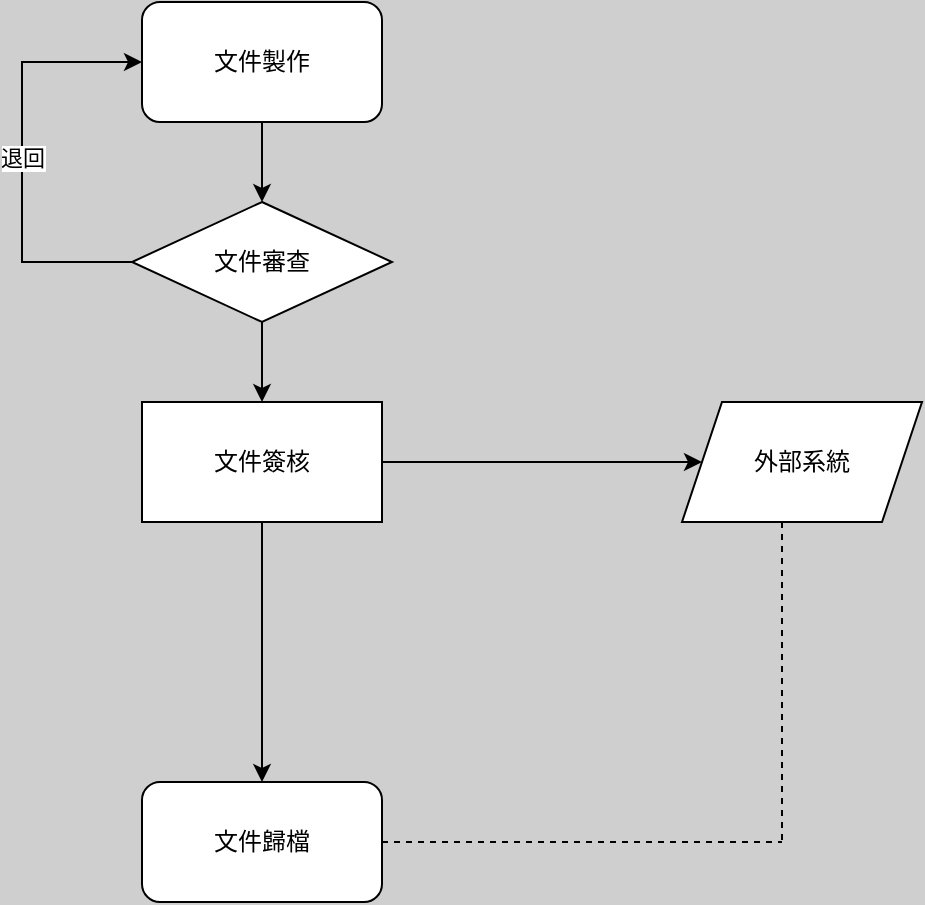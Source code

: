 <mxfile version="16.4.5" type="github" pages="2">
  <diagram id="T_dWSYMrY1WBdNnJtzPM" name="Page-1">
    <mxGraphModel dx="1354" dy="726" grid="1" gridSize="10" guides="1" tooltips="1" connect="1" arrows="1" fold="1" page="1" pageScale="1" pageWidth="850" pageHeight="1100" background="#40404040" math="0" shadow="0">
      <root>
        <mxCell id="0" />
        <mxCell id="1" parent="0" />
        <mxCell id="cQ50xHxzlghZhwnke7jB-21" value="" style="edgeStyle=orthogonalEdgeStyle;rounded=0;orthogonalLoop=1;jettySize=auto;html=1;" edge="1" parent="1" source="cQ50xHxzlghZhwnke7jB-1" target="cQ50xHxzlghZhwnke7jB-18">
          <mxGeometry relative="1" as="geometry" />
        </mxCell>
        <mxCell id="cQ50xHxzlghZhwnke7jB-1" value="文件製作" style="rounded=1;whiteSpace=wrap;html=1;fontFamily=Helvetica;fontSize=12;fontColor=rgb(0, 0, 0);align=center;strokeColor=rgb(0, 0, 0);fillColor=rgb(255, 255, 255);" vertex="1" parent="1">
          <mxGeometry x="210" y="150" width="120" height="60" as="geometry" />
        </mxCell>
        <mxCell id="cQ50xHxzlghZhwnke7jB-28" value="" style="edgeStyle=orthogonalEdgeStyle;rounded=0;orthogonalLoop=1;jettySize=auto;html=1;" edge="1" parent="1" source="cQ50xHxzlghZhwnke7jB-3" target="cQ50xHxzlghZhwnke7jB-8">
          <mxGeometry relative="1" as="geometry" />
        </mxCell>
        <mxCell id="cQ50xHxzlghZhwnke7jB-35" style="edgeStyle=orthogonalEdgeStyle;rounded=0;orthogonalLoop=1;jettySize=auto;html=1;exitX=1;exitY=0.5;exitDx=0;exitDy=0;" edge="1" parent="1" source="cQ50xHxzlghZhwnke7jB-3" target="cQ50xHxzlghZhwnke7jB-34">
          <mxGeometry relative="1" as="geometry" />
        </mxCell>
        <mxCell id="cQ50xHxzlghZhwnke7jB-3" value="文件簽核" style="rounded=0;whiteSpace=wrap;html=1;" vertex="1" parent="1">
          <mxGeometry x="210" y="350" width="120" height="60" as="geometry" />
        </mxCell>
        <mxCell id="cQ50xHxzlghZhwnke7jB-8" value="文件歸檔" style="rounded=1;whiteSpace=wrap;html=1;fontFamily=Helvetica;fontSize=12;fontColor=rgb(0, 0, 0);align=center;strokeColor=rgb(0, 0, 0);fillColor=rgb(255, 255, 255);" vertex="1" parent="1">
          <mxGeometry x="210" y="540" width="120" height="60" as="geometry" />
        </mxCell>
        <mxCell id="cQ50xHxzlghZhwnke7jB-24" value="" style="edgeStyle=orthogonalEdgeStyle;rounded=0;orthogonalLoop=1;jettySize=auto;html=1;" edge="1" parent="1" source="cQ50xHxzlghZhwnke7jB-18" target="cQ50xHxzlghZhwnke7jB-3">
          <mxGeometry relative="1" as="geometry" />
        </mxCell>
        <mxCell id="cQ50xHxzlghZhwnke7jB-31" value="退回" style="edgeStyle=orthogonalEdgeStyle;rounded=0;orthogonalLoop=1;jettySize=auto;html=1;exitX=0;exitY=0.5;exitDx=0;exitDy=0;entryX=0;entryY=0.5;entryDx=0;entryDy=0;" edge="1" parent="1" source="cQ50xHxzlghZhwnke7jB-18" target="cQ50xHxzlghZhwnke7jB-1">
          <mxGeometry relative="1" as="geometry">
            <Array as="points">
              <mxPoint x="150" y="280" />
              <mxPoint x="150" y="180" />
            </Array>
          </mxGeometry>
        </mxCell>
        <mxCell id="cQ50xHxzlghZhwnke7jB-18" value="&lt;span&gt;文件審查&lt;/span&gt;" style="rhombus;whiteSpace=wrap;html=1;" vertex="1" parent="1">
          <mxGeometry x="205" y="250" width="130" height="60" as="geometry" />
        </mxCell>
        <mxCell id="cQ50xHxzlghZhwnke7jB-34" value="外部系統" style="shape=parallelogram;perimeter=parallelogramPerimeter;whiteSpace=wrap;html=1;fixedSize=1;" vertex="1" parent="1">
          <mxGeometry x="480" y="350" width="120" height="60" as="geometry" />
        </mxCell>
        <mxCell id="cQ50xHxzlghZhwnke7jB-36" value="" style="endArrow=none;dashed=1;html=1;rounded=0;" edge="1" parent="1">
          <mxGeometry width="50" height="50" relative="1" as="geometry">
            <mxPoint x="530" y="410" as="sourcePoint" />
            <mxPoint x="530" y="570" as="targetPoint" />
          </mxGeometry>
        </mxCell>
        <mxCell id="cQ50xHxzlghZhwnke7jB-38" value="" style="endArrow=none;dashed=1;html=1;rounded=0;exitX=1;exitY=0.5;exitDx=0;exitDy=0;" edge="1" parent="1" source="cQ50xHxzlghZhwnke7jB-8">
          <mxGeometry width="50" height="50" relative="1" as="geometry">
            <mxPoint x="480" y="620" as="sourcePoint" />
            <mxPoint x="530" y="570" as="targetPoint" />
          </mxGeometry>
        </mxCell>
      </root>
    </mxGraphModel>
  </diagram>
  <diagram id="TnH2hBYTfwycljlnn2Kr" name="Page-2">
    <mxGraphModel dx="1043" dy="536" grid="0" gridSize="10" guides="1" tooltips="1" connect="1" arrows="1" fold="1" page="1" pageScale="1" pageWidth="850" pageHeight="1100" background="#333333" math="0" shadow="0">
      <root>
        <mxCell id="v6mwNyldDBCe6l_6ACun-0" />
        <mxCell id="v6mwNyldDBCe6l_6ACun-1" parent="v6mwNyldDBCe6l_6ACun-0" />
        <mxCell id="v6mwNyldDBCe6l_6ACun-2" value="" style="swimlane;horizontal=0;fillColor=#8DC26F;swimlaneFillColor=#999999;strokeColor=none;startSize=23;flipV=1;" vertex="1" parent="v6mwNyldDBCe6l_6ACun-1">
          <mxGeometry x="135" y="388" width="580" height="130" as="geometry" />
        </mxCell>
        <mxCell id="v6mwNyldDBCe6l_6ACun-3" value="&lt;span style=&quot;font-size: 16px&quot;&gt;覆&lt;br&gt;核&lt;br&gt;&lt;/span&gt;主&lt;br&gt;管" style="text;html=1;strokeColor=none;fillColor=none;align=center;verticalAlign=middle;whiteSpace=wrap;rounded=0;fontSize=14;fontColor=#FFFFFF;" vertex="1" parent="v6mwNyldDBCe6l_6ACun-2">
          <mxGeometry x="-18" y="50" width="60" height="30" as="geometry" />
        </mxCell>
        <mxCell id="45WJDlF12iotvbrXA3xr-16" value="" style="edgeStyle=orthogonalEdgeStyle;rounded=0;orthogonalLoop=1;jettySize=auto;html=1;fontSize=14;fontColor=#333333;strokeColor=#FFFFFF;" edge="1" parent="v6mwNyldDBCe6l_6ACun-2" source="45WJDlF12iotvbrXA3xr-0" target="45WJDlF12iotvbrXA3xr-10">
          <mxGeometry relative="1" as="geometry" />
        </mxCell>
        <mxCell id="45WJDlF12iotvbrXA3xr-0" value="&lt;font style=&quot;font-size: 14px&quot; color=&quot;#333333&quot;&gt;文件確認&lt;/font&gt;" style="rounded=0;whiteSpace=wrap;html=1;fontFamily=Helvetica;fontSize=16;fontColor=#FFFFFF;align=center;fillColor=#E6E6E6;strokeColor=none;" vertex="1" parent="v6mwNyldDBCe6l_6ACun-2">
          <mxGeometry x="83" y="31" width="119" height="64" as="geometry" />
        </mxCell>
        <mxCell id="45WJDlF12iotvbrXA3xr-10" value="&lt;font color=&quot;#333333&quot;&gt;覆核&lt;/font&gt;" style="rhombus;whiteSpace=wrap;html=1;labelBackgroundColor=none;fontSize=14;fontColor=#FFFFFF;fillColor=#E6E6E6;strokeColor=none;" vertex="1" parent="v6mwNyldDBCe6l_6ACun-2">
          <mxGeometry x="253" y="26" width="147" height="74" as="geometry" />
        </mxCell>
        <mxCell id="v6mwNyldDBCe6l_6ACun-6" value="" style="swimlane;horizontal=0;fillColor=#7EA6E0;swimlaneFillColor=#999999;strokeColor=none;" vertex="1" parent="v6mwNyldDBCe6l_6ACun-1">
          <mxGeometry x="135" y="245" width="580" height="130" as="geometry" />
        </mxCell>
        <mxCell id="v6mwNyldDBCe6l_6ACun-7" value="&lt;font style=&quot;font-size: 16px&quot;&gt;股&lt;br&gt;務&lt;/font&gt;" style="text;html=1;strokeColor=none;fillColor=none;align=center;verticalAlign=middle;whiteSpace=wrap;rounded=0;fontSize=14;" vertex="1" parent="v6mwNyldDBCe6l_6ACun-6">
          <mxGeometry x="-18" y="50" width="60" height="30" as="geometry" />
        </mxCell>
        <mxCell id="v6mwNyldDBCe6l_6ACun-12" value="" style="swimlane;horizontal=0;fillColor=#7EA6E0;swimlaneFillColor=#999999;strokeColor=none;flipV=1;" vertex="1" parent="v6mwNyldDBCe6l_6ACun-6">
          <mxGeometry width="580" height="130" as="geometry" />
        </mxCell>
        <mxCell id="v6mwNyldDBCe6l_6ACun-13" value="&lt;font style=&quot;font-size: 16px&quot; color=&quot;#ffffff&quot;&gt;股&lt;br&gt;務&lt;/font&gt;" style="text;html=1;strokeColor=none;fillColor=none;align=center;verticalAlign=middle;whiteSpace=wrap;rounded=0;fontSize=14;" vertex="1" parent="v6mwNyldDBCe6l_6ACun-12">
          <mxGeometry x="-18" y="50" width="60" height="30" as="geometry" />
        </mxCell>
        <mxCell id="v6mwNyldDBCe6l_6ACun-8" value="" style="swimlane;horizontal=0;fillColor=#DB5858;swimlaneFillColor=#999999;strokeColor=none;fontColor=#FFFFFF;flipV=1;" vertex="1" parent="v6mwNyldDBCe6l_6ACun-1">
          <mxGeometry x="135" y="532" width="580" height="130" as="geometry" />
        </mxCell>
        <mxCell id="v6mwNyldDBCe6l_6ACun-9" value="&lt;span style=&quot;font-size: 16px&quot;&gt;一&lt;br&gt;級&lt;br&gt;&lt;/span&gt;主&lt;br&gt;管" style="text;html=1;strokeColor=none;fillColor=none;align=center;verticalAlign=middle;whiteSpace=wrap;rounded=0;fontSize=14;fontColor=#FFFFFF;" vertex="1" parent="v6mwNyldDBCe6l_6ACun-8">
          <mxGeometry x="-18" y="50" width="60" height="30" as="geometry" />
        </mxCell>
        <mxCell id="45WJDlF12iotvbrXA3xr-18" value="" style="edgeStyle=orthogonalEdgeStyle;rounded=0;orthogonalLoop=1;jettySize=auto;html=1;fontSize=14;fontColor=#333333;strokeColor=#FFFFFF;" edge="1" parent="v6mwNyldDBCe6l_6ACun-8" source="45WJDlF12iotvbrXA3xr-7" target="45WJDlF12iotvbrXA3xr-17">
          <mxGeometry relative="1" as="geometry" />
        </mxCell>
        <mxCell id="45WJDlF12iotvbrXA3xr-7" value="&lt;font color=&quot;#333333&quot;&gt;文件簽核&lt;/font&gt;" style="rounded=0;whiteSpace=wrap;html=1;labelBackgroundColor=none;fontSize=14;fontColor=#FFFFFF;fillColor=#E6E6E6;strokeColor=none;" vertex="1" parent="v6mwNyldDBCe6l_6ACun-8">
          <mxGeometry x="266.5" y="35" width="120" height="60" as="geometry" />
        </mxCell>
        <mxCell id="45WJDlF12iotvbrXA3xr-17" value="&lt;font color=&quot;#333333&quot;&gt;決行&lt;/font&gt;" style="rhombus;whiteSpace=wrap;html=1;labelBackgroundColor=none;fontSize=14;fontColor=#FFFFFF;fillColor=#E6E6E6;strokeColor=none;" vertex="1" parent="v6mwNyldDBCe6l_6ACun-8">
          <mxGeometry x="424" y="28" width="147" height="74" as="geometry" />
        </mxCell>
        <mxCell id="v6mwNyldDBCe6l_6ACun-10" value="" style="swimlane;horizontal=0;fillColor=#FFB570;swimlaneFillColor=#999999;strokeColor=none;flipV=1;" vertex="1" parent="v6mwNyldDBCe6l_6ACun-1">
          <mxGeometry x="135" y="675" width="580" height="130" as="geometry" />
        </mxCell>
        <mxCell id="v6mwNyldDBCe6l_6ACun-11" value="&lt;span style=&quot;font-size: 16px&quot;&gt;&lt;font color=&quot;#ffffff&quot;&gt;系&lt;br&gt;統&lt;/font&gt;&lt;/span&gt;" style="text;html=1;strokeColor=none;fillColor=none;align=center;verticalAlign=middle;whiteSpace=wrap;rounded=0;fontSize=14;" vertex="1" parent="v6mwNyldDBCe6l_6ACun-10">
          <mxGeometry x="-18" y="50" width="60" height="30" as="geometry" />
        </mxCell>
        <mxCell id="45WJDlF12iotvbrXA3xr-15" value="文件歸檔" style="rounded=1;whiteSpace=wrap;html=1;labelBackgroundColor=none;fontSize=14;fontColor=#333333;fillColor=#E6E6E6;strokeColor=none;" vertex="1" parent="v6mwNyldDBCe6l_6ACun-10">
          <mxGeometry x="437.5" y="39" width="120" height="60" as="geometry" />
        </mxCell>
        <mxCell id="v6mwNyldDBCe6l_6ACun-14" value="&lt;h1&gt;&lt;font color=&quot;#ffffff&quot;&gt;董事會議事錄管理流程&lt;/font&gt;&lt;/h1&gt;&lt;p&gt;&lt;font color=&quot;#ffffff&quot;&gt;Lorem ipsum dolor sit amet, consectetur adipisicing elit,&amp;nbsp;&lt;/font&gt;&lt;/p&gt;" style="text;html=1;strokeColor=none;fillColor=none;spacing=5;spacingTop=-20;whiteSpace=wrap;overflow=hidden;rounded=0;fontSize=16;" vertex="1" parent="v6mwNyldDBCe6l_6ACun-1">
          <mxGeometry x="106" y="53" width="411" height="162" as="geometry" />
        </mxCell>
        <mxCell id="45WJDlF12iotvbrXA3xr-1" value="文件製作" style="rounded=1;whiteSpace=wrap;html=1;fontFamily=Helvetica;fontSize=12;fontColor=rgb(0, 0, 0);align=center;strokeColor=none;fillColor=#E6E6E6;" vertex="1" parent="v6mwNyldDBCe6l_6ACun-1">
          <mxGeometry x="218" y="283" width="120" height="60" as="geometry" />
        </mxCell>
        <mxCell id="45WJDlF12iotvbrXA3xr-2" value="" style="edgeStyle=orthogonalEdgeStyle;rounded=0;orthogonalLoop=1;jettySize=auto;html=1;fontSize=16;fontColor=#FFFFFF;strokeColor=#FFFFFF;" edge="1" parent="v6mwNyldDBCe6l_6ACun-1" source="45WJDlF12iotvbrXA3xr-1" target="45WJDlF12iotvbrXA3xr-0">
          <mxGeometry relative="1" as="geometry" />
        </mxCell>
        <mxCell id="45WJDlF12iotvbrXA3xr-11" style="edgeStyle=orthogonalEdgeStyle;rounded=0;orthogonalLoop=1;jettySize=auto;html=1;entryX=0.992;entryY=0.4;entryDx=0;entryDy=0;entryPerimeter=0;fontSize=14;fontColor=#FFFFFF;strokeColor=#FFFFFF;exitX=0.5;exitY=0;exitDx=0;exitDy=0;" edge="1" parent="v6mwNyldDBCe6l_6ACun-1" source="45WJDlF12iotvbrXA3xr-10" target="45WJDlF12iotvbrXA3xr-1">
          <mxGeometry relative="1" as="geometry">
            <Array as="points">
              <mxPoint x="462" y="307" />
            </Array>
          </mxGeometry>
        </mxCell>
        <mxCell id="45WJDlF12iotvbrXA3xr-13" value="退回" style="edgeLabel;html=1;align=center;verticalAlign=middle;resizable=0;points=[];fontSize=14;fontColor=#FFFFFF;labelBackgroundColor=none;" vertex="1" connectable="0" parent="45WJDlF12iotvbrXA3xr-11">
          <mxGeometry x="-0.414" y="2" relative="1" as="geometry">
            <mxPoint x="24" y="57" as="offset" />
          </mxGeometry>
        </mxCell>
        <mxCell id="45WJDlF12iotvbrXA3xr-14" value="" style="edgeStyle=orthogonalEdgeStyle;rounded=0;orthogonalLoop=1;jettySize=auto;html=1;fontSize=14;fontColor=#FFFFFF;strokeColor=#FFFFFF;" edge="1" parent="v6mwNyldDBCe6l_6ACun-1" source="45WJDlF12iotvbrXA3xr-10" target="45WJDlF12iotvbrXA3xr-7">
          <mxGeometry relative="1" as="geometry" />
        </mxCell>
        <mxCell id="45WJDlF12iotvbrXA3xr-20" style="edgeStyle=orthogonalEdgeStyle;rounded=0;orthogonalLoop=1;jettySize=auto;html=1;fontSize=14;fontColor=#333333;strokeColor=#FFFFFF;entryX=0.5;entryY=1;entryDx=0;entryDy=0;" edge="1" parent="v6mwNyldDBCe6l_6ACun-1" source="45WJDlF12iotvbrXA3xr-17" target="45WJDlF12iotvbrXA3xr-0">
          <mxGeometry relative="1" as="geometry">
            <mxPoint x="531" y="500" as="targetPoint" />
            <Array as="points">
              <mxPoint x="633" y="543" />
              <mxPoint x="278" y="543" />
            </Array>
          </mxGeometry>
        </mxCell>
        <mxCell id="45WJDlF12iotvbrXA3xr-24" value="退回" style="edgeLabel;html=1;align=center;verticalAlign=middle;resizable=0;points=[];fontSize=14;fontColor=#FFFFFF;labelBackgroundColor=none;" vertex="1" connectable="0" parent="45WJDlF12iotvbrXA3xr-20">
          <mxGeometry x="-0.714" y="1" relative="1" as="geometry">
            <mxPoint x="66" y="1" as="offset" />
          </mxGeometry>
        </mxCell>
        <mxCell id="45WJDlF12iotvbrXA3xr-25" value="" style="edgeStyle=orthogonalEdgeStyle;rounded=0;orthogonalLoop=1;jettySize=auto;html=1;fontSize=14;fontColor=#FFFFFF;strokeColor=#FFFFFF;" edge="1" parent="v6mwNyldDBCe6l_6ACun-1" source="45WJDlF12iotvbrXA3xr-17" target="45WJDlF12iotvbrXA3xr-15">
          <mxGeometry relative="1" as="geometry" />
        </mxCell>
      </root>
    </mxGraphModel>
  </diagram>
</mxfile>
